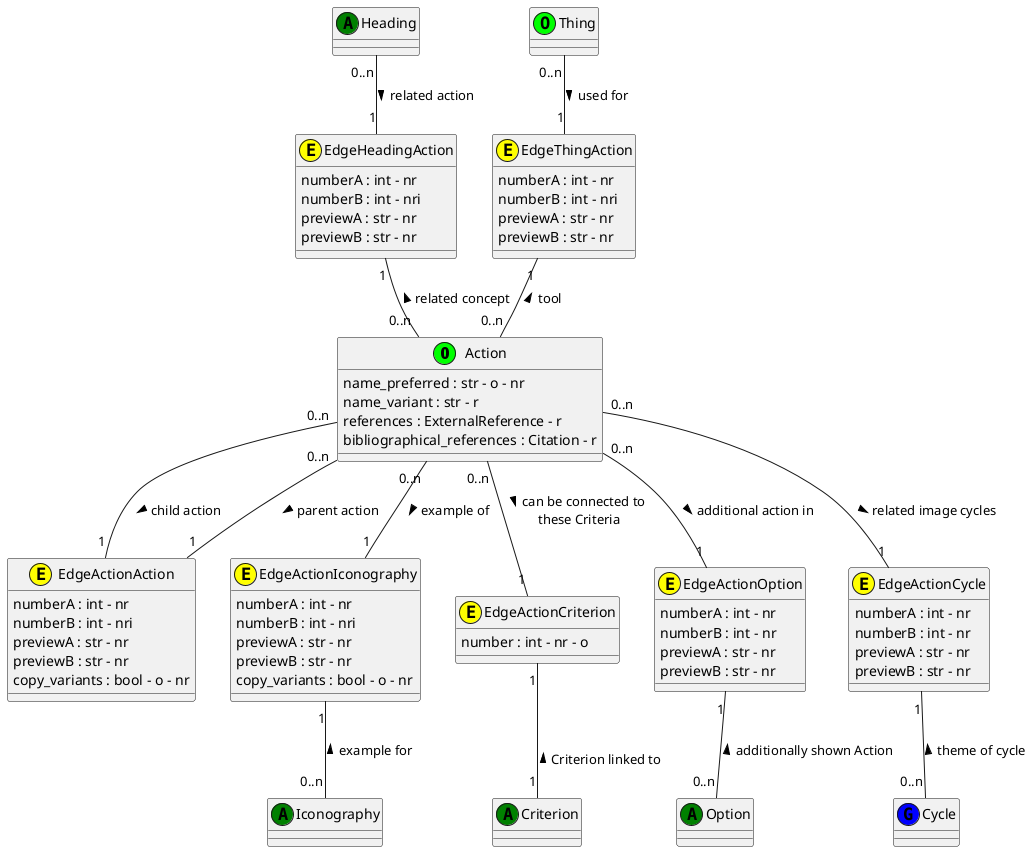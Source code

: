 @startuml Action

class Action <<(O,lime)>>
Action : name_preferred : str - o - nr
Action : name_variant : str - r
Action : references : ExternalReference - r 
Action : bibliographical_references : Citation - r

class Heading <<(A,green)>>

class Thing <<(O,lime)>>

class Iconography <<(A,green)>>

class Criterion <<(A,green)>>

class Option  <<(A,green)>>

class Cycle <<(G,blue)>>

class EdgeHeadingAction  <<(E,yellow)>>
EdgeHeadingAction : numberA : int - nr
EdgeHeadingAction : numberB : int - nri
EdgeHeadingAction : previewA : str - nr
EdgeHeadingAction : previewB : str - nr

class EdgeThingAction <<(E,yellow)>>
EdgeThingAction : numberA : int - nr
EdgeThingAction : numberB : int - nri
EdgeThingAction : previewA : str - nr
EdgeThingAction : previewB : str - nr

class EdgeActionAction <<(E,yellow)>>
EdgeActionAction : numberA : int - nr
EdgeActionAction : numberB : int - nri
EdgeActionAction : previewA : str - nr
EdgeActionAction : previewB : str - nr
EdgeActionAction : copy_variants : bool - o - nr

class EdgeActionIconography <<(E,yellow)>>
EdgeActionIconography : numberA : int - nr
EdgeActionIconography : numberB : int - nri
EdgeActionIconography : previewA : str - nr
EdgeActionIconography : previewB : str - nr
EdgeActionIconography : copy_variants : bool - o - nr

class EdgeActionCriterion <<(E,yellow)>>
EdgeActionCriterion : number : int - nr - o 

class EdgeActionOption <<(E,yellow)>>
EdgeActionOption : numberA : int - nr
EdgeActionOption : numberB : int - nr
EdgeActionOption : previewA : str - nr
EdgeActionOption : previewB : str - nr

class EdgeActionCycle <<(E,yellow)>>
EdgeActionCycle : numberA : int - nr
EdgeActionCycle : numberB : int - nr
EdgeActionCycle : previewA : str - nr
EdgeActionCycle : previewB : str - nr


Heading "0..n" -- "1" EdgeHeadingAction: related action >
EdgeHeadingAction "1" -- "0..n" Action: related concept <

Thing "0..n" -- "1" EdgeThingAction: used for >
EdgeThingAction "1" -- "0..n" Action: tool <

Action "0..n" -- "1" EdgeActionAction: child action >
EdgeActionAction "1" -- "0..n" Action: parent action <

Action "0..n" -- "1" EdgeActionIconography : example of >
EdgeActionIconography "1" -- "0..n" Iconography : example for <

Action "0..n" -- "1" EdgeActionOption : additional action in >
EdgeActionOption "1" -- "0..n" Option : additionally shown Action <

Action "0..n" -- "1" EdgeActionCriterion : > can be connected to \n these Criteria 
EdgeActionCriterion "1" -- "1" Criterion : \n Criterion linked to <

Action "0..n" -- "1" EdgeActionCycle : related image cycles >
EdgeActionCycle "1" -- "0..n" Cycle : theme of cycle <

@enduml